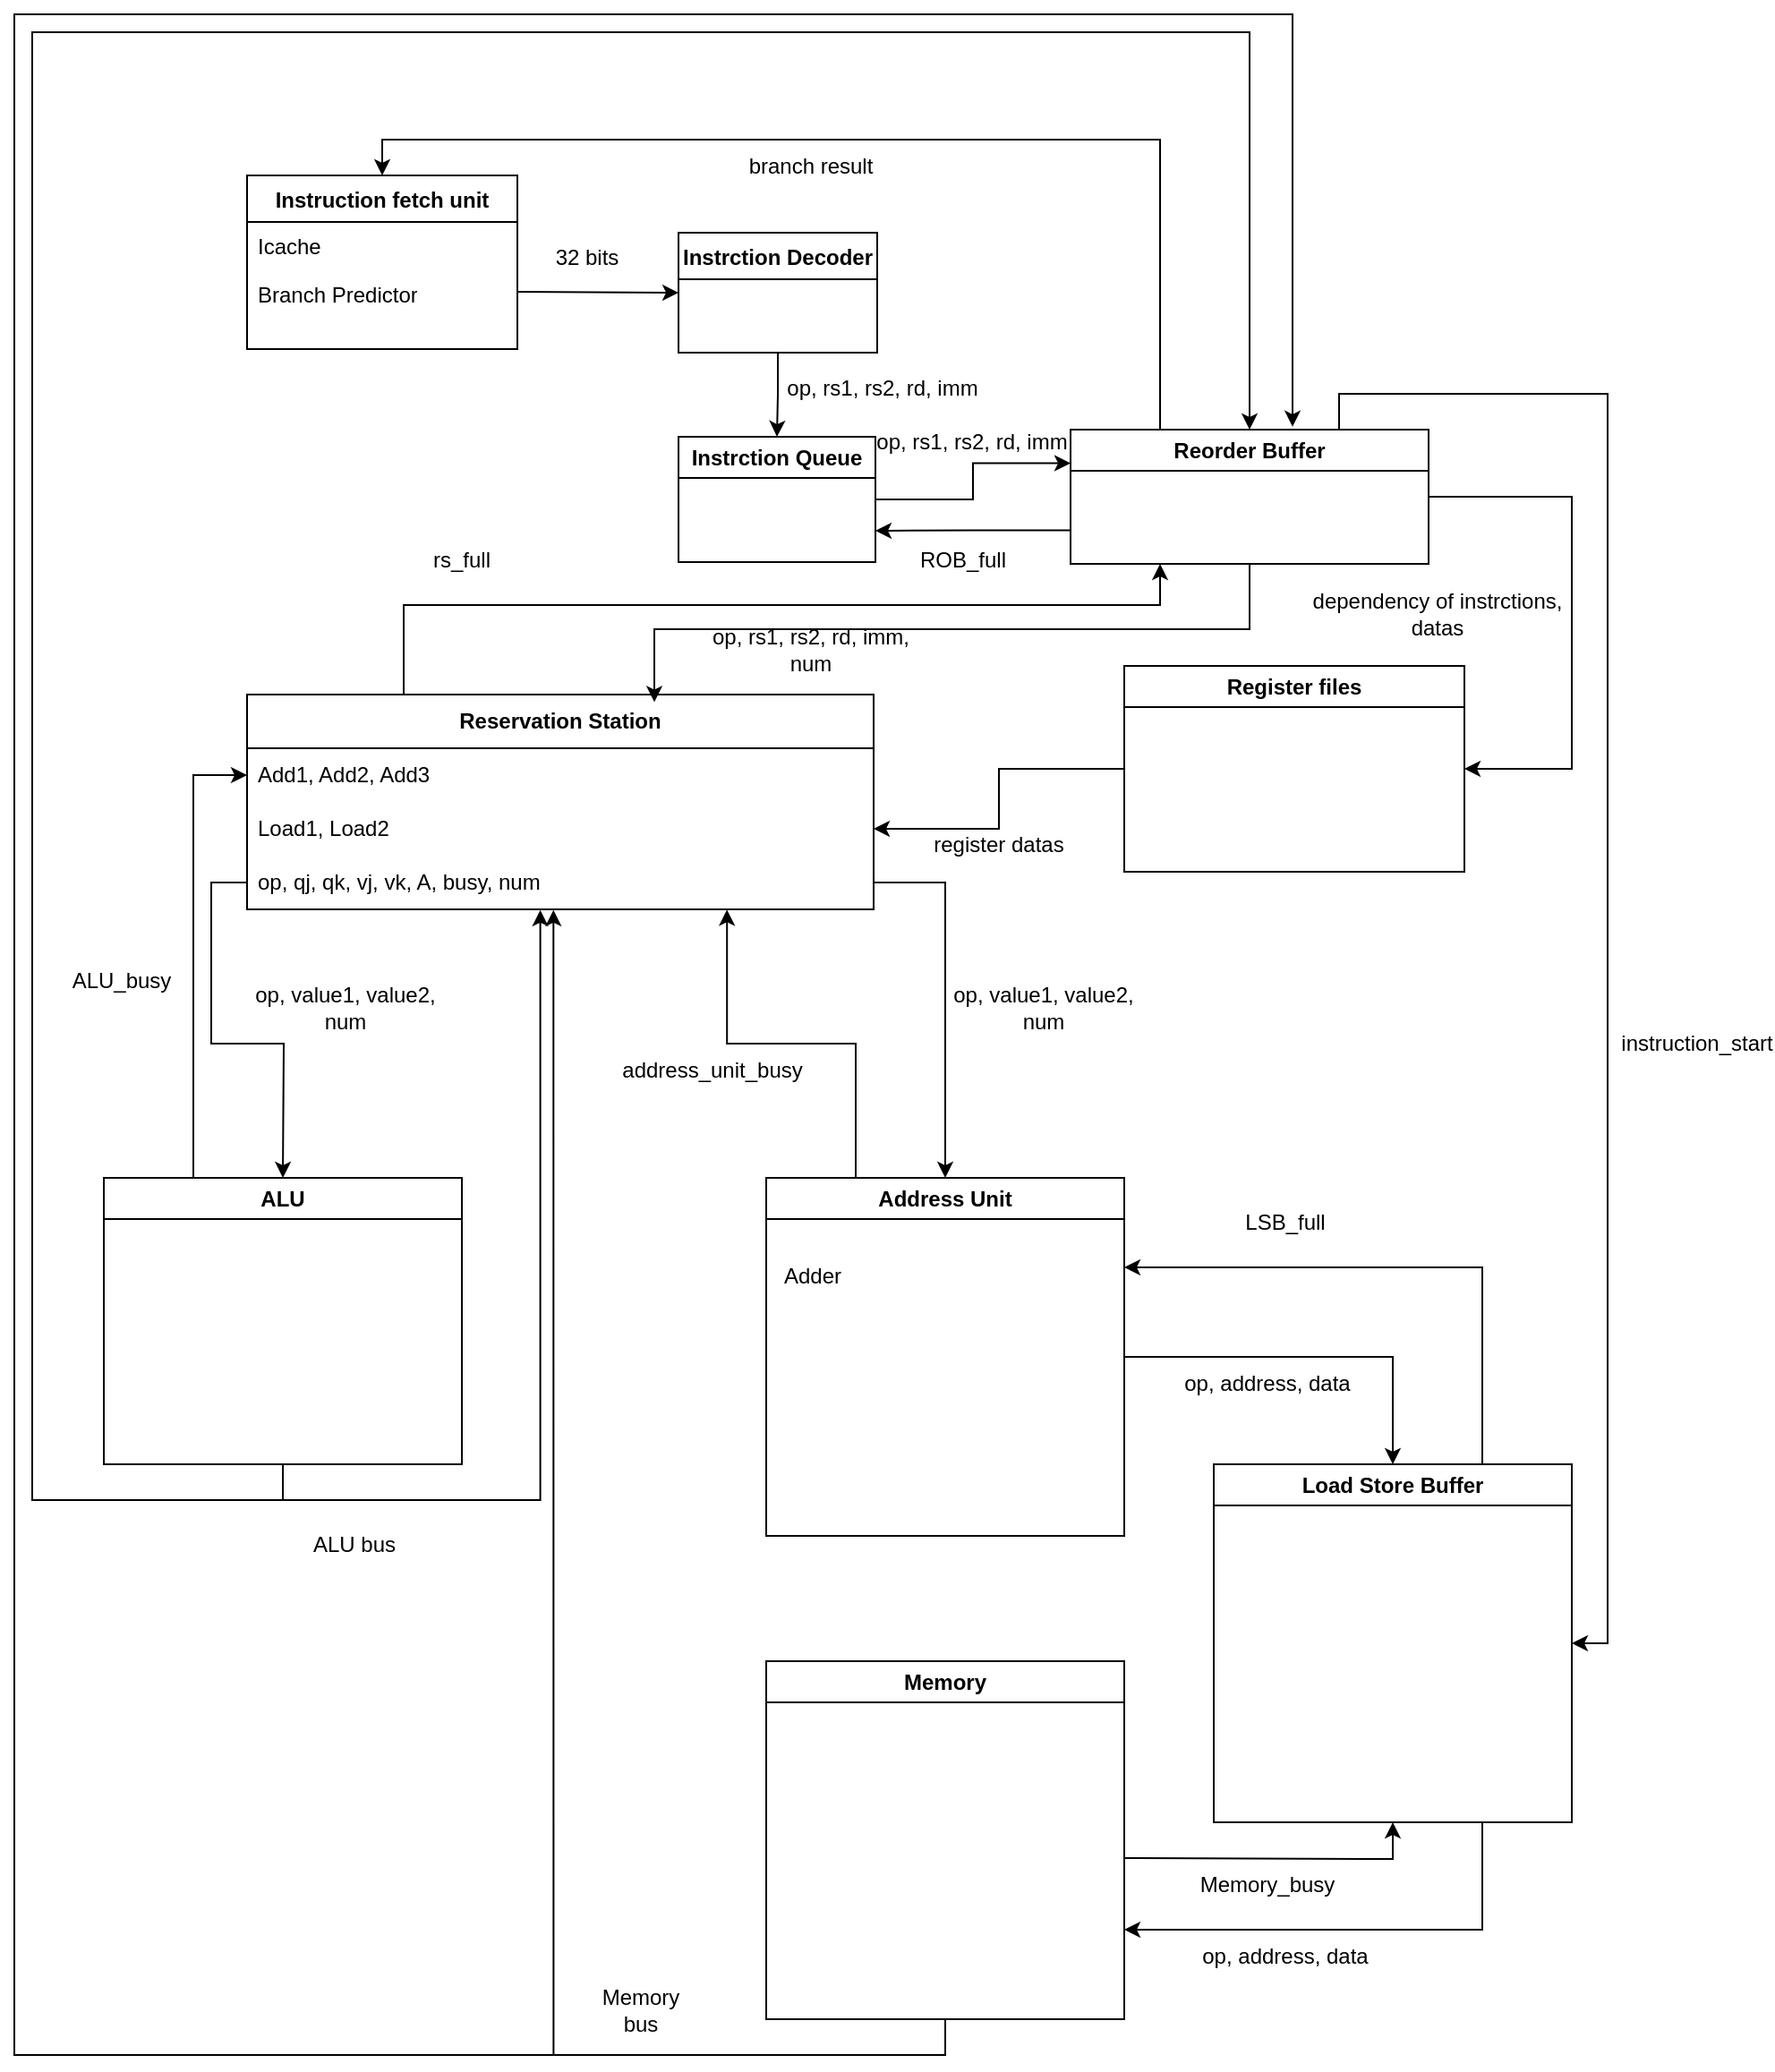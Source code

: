 <mxfile version="24.7.17">
  <diagram id="C5RBs43oDa-KdzZeNtuy" name="Page-1">
    <mxGraphModel dx="1527" dy="446" grid="1" gridSize="10" guides="1" tooltips="1" connect="1" arrows="1" fold="1" page="1" pageScale="1" pageWidth="827" pageHeight="1169" math="0" shadow="0">
      <root>
        <mxCell id="WIyWlLk6GJQsqaUBKTNV-0" />
        <mxCell id="WIyWlLk6GJQsqaUBKTNV-1" parent="WIyWlLk6GJQsqaUBKTNV-0" />
        <mxCell id="zkfFHV4jXpPFQw0GAbJ--0" value="Instruction fetch unit" style="swimlane;fontStyle=1;align=center;verticalAlign=top;childLayout=stackLayout;horizontal=1;startSize=26;horizontalStack=0;resizeParent=1;resizeLast=0;collapsible=1;marginBottom=0;rounded=0;shadow=0;strokeWidth=1;" parent="WIyWlLk6GJQsqaUBKTNV-1" vertex="1">
          <mxGeometry x="80" y="120" width="151" height="97" as="geometry">
            <mxRectangle x="230" y="140" width="160" height="26" as="alternateBounds" />
          </mxGeometry>
        </mxCell>
        <mxCell id="zkfFHV4jXpPFQw0GAbJ--1" value="Icache" style="text;align=left;verticalAlign=top;spacingLeft=4;spacingRight=4;overflow=hidden;rotatable=0;points=[[0,0.5],[1,0.5]];portConstraint=eastwest;" parent="zkfFHV4jXpPFQw0GAbJ--0" vertex="1">
          <mxGeometry y="26" width="151" height="26" as="geometry" />
        </mxCell>
        <mxCell id="I8oz1Qrr4UXl-s0eu4xq-11" value="Branch Predictor" style="text;strokeColor=none;fillColor=none;align=left;verticalAlign=middle;spacingLeft=4;spacingRight=4;overflow=hidden;points=[[0,0.5],[1,0.5]];portConstraint=eastwest;rotatable=0;whiteSpace=wrap;html=1;" parent="zkfFHV4jXpPFQw0GAbJ--0" vertex="1">
          <mxGeometry y="52" width="151" height="30" as="geometry" />
        </mxCell>
        <mxCell id="yDn_GX-sSDP8hYulB9HW-13" style="edgeStyle=orthogonalEdgeStyle;rounded=0;orthogonalLoop=1;jettySize=auto;html=1;exitX=0.5;exitY=1;exitDx=0;exitDy=0;" parent="WIyWlLk6GJQsqaUBKTNV-1" source="yDn_GX-sSDP8hYulB9HW-1" target="yDn_GX-sSDP8hYulB9HW-12" edge="1">
          <mxGeometry relative="1" as="geometry" />
        </mxCell>
        <mxCell id="yDn_GX-sSDP8hYulB9HW-1" value="Instrction Decoder" style="swimlane;fontStyle=1;align=center;verticalAlign=top;childLayout=stackLayout;horizontal=1;startSize=26;horizontalStack=0;resizeParent=1;resizeLast=0;collapsible=1;marginBottom=0;rounded=0;shadow=0;strokeWidth=1;" parent="WIyWlLk6GJQsqaUBKTNV-1" vertex="1">
          <mxGeometry x="321" y="152" width="111" height="67" as="geometry">
            <mxRectangle x="230" y="140" width="160" height="26" as="alternateBounds" />
          </mxGeometry>
        </mxCell>
        <mxCell id="yDn_GX-sSDP8hYulB9HW-8" value="32 bits" style="text;html=1;align=center;verticalAlign=middle;whiteSpace=wrap;rounded=0;" parent="WIyWlLk6GJQsqaUBKTNV-1" vertex="1">
          <mxGeometry x="240" y="151" width="60" height="30" as="geometry" />
        </mxCell>
        <mxCell id="yDn_GX-sSDP8hYulB9HW-10" value="" style="edgeStyle=orthogonalEdgeStyle;rounded=0;orthogonalLoop=1;jettySize=auto;html=1;entryX=0;entryY=0.5;entryDx=0;entryDy=0;" parent="WIyWlLk6GJQsqaUBKTNV-1" target="yDn_GX-sSDP8hYulB9HW-1" edge="1">
          <mxGeometry relative="1" as="geometry">
            <mxPoint x="231" y="185" as="sourcePoint" />
          </mxGeometry>
        </mxCell>
        <mxCell id="I8oz1Qrr4UXl-s0eu4xq-2" style="edgeStyle=orthogonalEdgeStyle;rounded=0;orthogonalLoop=1;jettySize=auto;html=1;exitX=1;exitY=0.5;exitDx=0;exitDy=0;entryX=0;entryY=0.25;entryDx=0;entryDy=0;" parent="WIyWlLk6GJQsqaUBKTNV-1" source="yDn_GX-sSDP8hYulB9HW-12" target="I8oz1Qrr4UXl-s0eu4xq-0" edge="1">
          <mxGeometry relative="1" as="geometry" />
        </mxCell>
        <mxCell id="yDn_GX-sSDP8hYulB9HW-12" value="Instrction Queue" style="swimlane;whiteSpace=wrap;html=1;" parent="WIyWlLk6GJQsqaUBKTNV-1" vertex="1">
          <mxGeometry x="321" y="266" width="110" height="70" as="geometry" />
        </mxCell>
        <mxCell id="yDn_GX-sSDP8hYulB9HW-14" value="op, rs1, rs2, rd, imm" style="text;html=1;align=center;verticalAlign=middle;whiteSpace=wrap;rounded=0;" parent="WIyWlLk6GJQsqaUBKTNV-1" vertex="1">
          <mxGeometry x="370" y="224" width="130" height="30" as="geometry" />
        </mxCell>
        <mxCell id="I8oz1Qrr4UXl-s0eu4xq-7" style="edgeStyle=orthogonalEdgeStyle;rounded=0;orthogonalLoop=1;jettySize=auto;html=1;exitX=0.25;exitY=0;exitDx=0;exitDy=0;entryX=0.25;entryY=1;entryDx=0;entryDy=0;" parent="WIyWlLk6GJQsqaUBKTNV-1" source="yDn_GX-sSDP8hYulB9HW-16" target="I8oz1Qrr4UXl-s0eu4xq-0" edge="1">
          <mxGeometry relative="1" as="geometry">
            <Array as="points">
              <mxPoint x="168" y="360" />
              <mxPoint x="590" y="360" />
            </Array>
          </mxGeometry>
        </mxCell>
        <mxCell id="yDn_GX-sSDP8hYulB9HW-16" value="&lt;b&gt;Reservation Station&lt;/b&gt;" style="swimlane;fontStyle=0;childLayout=stackLayout;horizontal=1;startSize=30;horizontalStack=0;resizeParent=1;resizeParentMax=0;resizeLast=0;collapsible=1;marginBottom=0;whiteSpace=wrap;html=1;" parent="WIyWlLk6GJQsqaUBKTNV-1" vertex="1">
          <mxGeometry x="80" y="410" width="350" height="120" as="geometry" />
        </mxCell>
        <mxCell id="yDn_GX-sSDP8hYulB9HW-17" value="Add1, Add2, Add3" style="text;strokeColor=none;fillColor=none;align=left;verticalAlign=middle;spacingLeft=4;spacingRight=4;overflow=hidden;points=[[0,0.5],[1,0.5]];portConstraint=eastwest;rotatable=0;whiteSpace=wrap;html=1;" parent="yDn_GX-sSDP8hYulB9HW-16" vertex="1">
          <mxGeometry y="30" width="350" height="30" as="geometry" />
        </mxCell>
        <mxCell id="yDn_GX-sSDP8hYulB9HW-18" value="Load1, Load2" style="text;strokeColor=none;fillColor=none;align=left;verticalAlign=middle;spacingLeft=4;spacingRight=4;overflow=hidden;points=[[0,0.5],[1,0.5]];portConstraint=eastwest;rotatable=0;whiteSpace=wrap;html=1;" parent="yDn_GX-sSDP8hYulB9HW-16" vertex="1">
          <mxGeometry y="60" width="350" height="30" as="geometry" />
        </mxCell>
        <mxCell id="yDn_GX-sSDP8hYulB9HW-46" style="edgeStyle=orthogonalEdgeStyle;rounded=0;orthogonalLoop=1;jettySize=auto;html=1;exitX=0;exitY=0.5;exitDx=0;exitDy=0;" parent="yDn_GX-sSDP8hYulB9HW-16" source="yDn_GX-sSDP8hYulB9HW-19" edge="1">
          <mxGeometry relative="1" as="geometry">
            <mxPoint x="20.0" y="270" as="targetPoint" />
          </mxGeometry>
        </mxCell>
        <mxCell id="yDn_GX-sSDP8hYulB9HW-19" value="op, qj, qk, vj, vk, A, busy, num" style="text;strokeColor=none;fillColor=none;align=left;verticalAlign=middle;spacingLeft=4;spacingRight=4;overflow=hidden;points=[[0,0.5],[1,0.5]];portConstraint=eastwest;rotatable=0;whiteSpace=wrap;html=1;" parent="yDn_GX-sSDP8hYulB9HW-16" vertex="1">
          <mxGeometry y="90" width="350" height="30" as="geometry" />
        </mxCell>
        <mxCell id="yDn_GX-sSDP8hYulB9HW-24" value="op, rs1, rs2, rd, imm, num" style="text;html=1;align=center;verticalAlign=middle;whiteSpace=wrap;rounded=0;" parent="WIyWlLk6GJQsqaUBKTNV-1" vertex="1">
          <mxGeometry x="330" y="370" width="130" height="30" as="geometry" />
        </mxCell>
        <mxCell id="yDn_GX-sSDP8hYulB9HW-26" value="rs_full" style="text;html=1;align=center;verticalAlign=middle;whiteSpace=wrap;rounded=0;" parent="WIyWlLk6GJQsqaUBKTNV-1" vertex="1">
          <mxGeometry x="160" y="320" width="80" height="30" as="geometry" />
        </mxCell>
        <mxCell id="yDn_GX-sSDP8hYulB9HW-31" style="edgeStyle=orthogonalEdgeStyle;rounded=0;orthogonalLoop=1;jettySize=auto;html=1;exitX=0;exitY=0.5;exitDx=0;exitDy=0;entryX=1;entryY=0.5;entryDx=0;entryDy=0;" parent="WIyWlLk6GJQsqaUBKTNV-1" source="yDn_GX-sSDP8hYulB9HW-27" target="yDn_GX-sSDP8hYulB9HW-18" edge="1">
          <mxGeometry relative="1" as="geometry" />
        </mxCell>
        <mxCell id="yDn_GX-sSDP8hYulB9HW-27" value="Register files" style="swimlane;whiteSpace=wrap;html=1;" parent="WIyWlLk6GJQsqaUBKTNV-1" vertex="1">
          <mxGeometry x="570" y="394" width="190" height="115" as="geometry" />
        </mxCell>
        <mxCell id="yDn_GX-sSDP8hYulB9HW-39" value="register datas" style="text;html=1;align=center;verticalAlign=middle;whiteSpace=wrap;rounded=0;" parent="WIyWlLk6GJQsqaUBKTNV-1" vertex="1">
          <mxGeometry x="450" y="479" width="100" height="30" as="geometry" />
        </mxCell>
        <mxCell id="yDn_GX-sSDP8hYulB9HW-40" value="dependency of instrctions,&lt;div&gt;datas&lt;/div&gt;" style="text;html=1;align=center;verticalAlign=middle;whiteSpace=wrap;rounded=0;" parent="WIyWlLk6GJQsqaUBKTNV-1" vertex="1">
          <mxGeometry x="670" y="350" width="150" height="30" as="geometry" />
        </mxCell>
        <mxCell id="yDn_GX-sSDP8hYulB9HW-50" style="edgeStyle=orthogonalEdgeStyle;rounded=0;orthogonalLoop=1;jettySize=auto;html=1;exitX=0.25;exitY=0;exitDx=0;exitDy=0;entryX=0;entryY=0.5;entryDx=0;entryDy=0;" parent="WIyWlLk6GJQsqaUBKTNV-1" source="yDn_GX-sSDP8hYulB9HW-47" target="yDn_GX-sSDP8hYulB9HW-17" edge="1">
          <mxGeometry relative="1" as="geometry" />
        </mxCell>
        <mxCell id="I8oz1Qrr4UXl-s0eu4xq-9" style="edgeStyle=orthogonalEdgeStyle;rounded=0;orthogonalLoop=1;jettySize=auto;html=1;exitX=0.5;exitY=1;exitDx=0;exitDy=0;entryX=0.5;entryY=0;entryDx=0;entryDy=0;" parent="WIyWlLk6GJQsqaUBKTNV-1" source="yDn_GX-sSDP8hYulB9HW-47" target="I8oz1Qrr4UXl-s0eu4xq-0" edge="1">
          <mxGeometry relative="1" as="geometry">
            <Array as="points">
              <mxPoint x="100" y="860" />
              <mxPoint x="-40" y="860" />
              <mxPoint x="-40" y="40" />
              <mxPoint x="640" y="40" />
            </Array>
          </mxGeometry>
        </mxCell>
        <mxCell id="yDn_GX-sSDP8hYulB9HW-47" value="ALU" style="swimlane;whiteSpace=wrap;html=1;" parent="WIyWlLk6GJQsqaUBKTNV-1" vertex="1">
          <mxGeometry y="680" width="200" height="160" as="geometry" />
        </mxCell>
        <mxCell id="yDn_GX-sSDP8hYulB9HW-48" value="op, value1, value2, num" style="text;html=1;align=center;verticalAlign=middle;whiteSpace=wrap;rounded=0;" parent="WIyWlLk6GJQsqaUBKTNV-1" vertex="1">
          <mxGeometry x="80" y="570" width="110" height="30" as="geometry" />
        </mxCell>
        <mxCell id="yDn_GX-sSDP8hYulB9HW-51" value="ALU_busy" style="text;html=1;align=center;verticalAlign=middle;whiteSpace=wrap;rounded=0;" parent="WIyWlLk6GJQsqaUBKTNV-1" vertex="1">
          <mxGeometry x="-20" y="540" width="60" height="60" as="geometry" />
        </mxCell>
        <mxCell id="yDn_GX-sSDP8hYulB9HW-54" style="edgeStyle=orthogonalEdgeStyle;rounded=0;orthogonalLoop=1;jettySize=auto;html=1;exitX=0.25;exitY=0;exitDx=0;exitDy=0;entryX=0.766;entryY=1.006;entryDx=0;entryDy=0;entryPerimeter=0;" parent="WIyWlLk6GJQsqaUBKTNV-1" source="yDn_GX-sSDP8hYulB9HW-52" target="yDn_GX-sSDP8hYulB9HW-19" edge="1">
          <mxGeometry relative="1" as="geometry">
            <mxPoint x="350" y="540" as="targetPoint" />
          </mxGeometry>
        </mxCell>
        <mxCell id="yDn_GX-sSDP8hYulB9HW-59" style="edgeStyle=orthogonalEdgeStyle;rounded=0;orthogonalLoop=1;jettySize=auto;html=1;entryX=0.5;entryY=0;entryDx=0;entryDy=0;exitX=1;exitY=0.5;exitDx=0;exitDy=0;" parent="WIyWlLk6GJQsqaUBKTNV-1" source="yDn_GX-sSDP8hYulB9HW-52" target="I8oz1Qrr4UXl-s0eu4xq-16" edge="1">
          <mxGeometry relative="1" as="geometry">
            <mxPoint x="570" y="820" as="sourcePoint" />
          </mxGeometry>
        </mxCell>
        <mxCell id="yDn_GX-sSDP8hYulB9HW-52" value="Address Unit" style="swimlane;whiteSpace=wrap;html=1;" parent="WIyWlLk6GJQsqaUBKTNV-1" vertex="1">
          <mxGeometry x="370" y="680" width="200" height="200" as="geometry" />
        </mxCell>
        <mxCell id="yDn_GX-sSDP8hYulB9HW-57" value="Adder" style="text;strokeColor=none;fillColor=none;align=left;verticalAlign=middle;spacingLeft=4;spacingRight=4;overflow=hidden;points=[[0,0.5],[1,0.5]];portConstraint=eastwest;rotatable=0;whiteSpace=wrap;html=1;" parent="yDn_GX-sSDP8hYulB9HW-52" vertex="1">
          <mxGeometry x="4" y="40" width="80" height="30" as="geometry" />
        </mxCell>
        <mxCell id="yDn_GX-sSDP8hYulB9HW-53" style="edgeStyle=orthogonalEdgeStyle;rounded=0;orthogonalLoop=1;jettySize=auto;html=1;exitX=1;exitY=0.5;exitDx=0;exitDy=0;entryX=0.5;entryY=0;entryDx=0;entryDy=0;" parent="WIyWlLk6GJQsqaUBKTNV-1" source="yDn_GX-sSDP8hYulB9HW-19" target="yDn_GX-sSDP8hYulB9HW-52" edge="1">
          <mxGeometry relative="1" as="geometry" />
        </mxCell>
        <mxCell id="yDn_GX-sSDP8hYulB9HW-55" value="op, value1, value2, num" style="text;html=1;align=center;verticalAlign=middle;whiteSpace=wrap;rounded=0;" parent="WIyWlLk6GJQsqaUBKTNV-1" vertex="1">
          <mxGeometry x="470" y="570" width="110" height="30" as="geometry" />
        </mxCell>
        <mxCell id="yDn_GX-sSDP8hYulB9HW-56" value="address_unit_busy" style="text;html=1;align=center;verticalAlign=middle;whiteSpace=wrap;rounded=0;" parent="WIyWlLk6GJQsqaUBKTNV-1" vertex="1">
          <mxGeometry x="310" y="590" width="60" height="60" as="geometry" />
        </mxCell>
        <mxCell id="yDn_GX-sSDP8hYulB9HW-60" style="edgeStyle=orthogonalEdgeStyle;rounded=0;orthogonalLoop=1;jettySize=auto;html=1;entryX=0.5;entryY=1;entryDx=0;entryDy=0;" parent="WIyWlLk6GJQsqaUBKTNV-1" target="I8oz1Qrr4UXl-s0eu4xq-16" edge="1">
          <mxGeometry relative="1" as="geometry">
            <mxPoint x="570" y="1060" as="sourcePoint" />
          </mxGeometry>
        </mxCell>
        <mxCell id="I8oz1Qrr4UXl-s0eu4xq-10" style="edgeStyle=orthogonalEdgeStyle;rounded=0;orthogonalLoop=1;jettySize=auto;html=1;exitX=0.5;exitY=1;exitDx=0;exitDy=0;entryX=0.618;entryY=-0.021;entryDx=0;entryDy=0;entryPerimeter=0;" parent="WIyWlLk6GJQsqaUBKTNV-1" source="yDn_GX-sSDP8hYulB9HW-58" target="I8oz1Qrr4UXl-s0eu4xq-0" edge="1">
          <mxGeometry relative="1" as="geometry">
            <Array as="points">
              <mxPoint x="470" y="1170" />
              <mxPoint x="-50" y="1170" />
              <mxPoint x="-50" y="30" />
              <mxPoint x="664" y="30" />
              <mxPoint x="664" y="260" />
            </Array>
          </mxGeometry>
        </mxCell>
        <mxCell id="yDn_GX-sSDP8hYulB9HW-58" value="Memory" style="swimlane;whiteSpace=wrap;html=1;" parent="WIyWlLk6GJQsqaUBKTNV-1" vertex="1">
          <mxGeometry x="370" y="950" width="200" height="200" as="geometry" />
        </mxCell>
        <mxCell id="yDn_GX-sSDP8hYulB9HW-61" value="Memory_busy" style="text;html=1;align=center;verticalAlign=middle;whiteSpace=wrap;rounded=0;" parent="WIyWlLk6GJQsqaUBKTNV-1" vertex="1">
          <mxGeometry x="620" y="1060" width="60" height="30" as="geometry" />
        </mxCell>
        <mxCell id="yDn_GX-sSDP8hYulB9HW-64" value="op, address, data" style="text;html=1;align=center;verticalAlign=middle;whiteSpace=wrap;rounded=0;" parent="WIyWlLk6GJQsqaUBKTNV-1" vertex="1">
          <mxGeometry x="590" y="780" width="120" height="30" as="geometry" />
        </mxCell>
        <mxCell id="yDn_GX-sSDP8hYulB9HW-66" style="edgeStyle=orthogonalEdgeStyle;rounded=0;orthogonalLoop=1;jettySize=auto;html=1;exitX=0.5;exitY=1;exitDx=0;exitDy=0;entryX=0.468;entryY=1.013;entryDx=0;entryDy=0;entryPerimeter=0;" parent="WIyWlLk6GJQsqaUBKTNV-1" source="yDn_GX-sSDP8hYulB9HW-47" target="yDn_GX-sSDP8hYulB9HW-19" edge="1">
          <mxGeometry relative="1" as="geometry" />
        </mxCell>
        <mxCell id="yDn_GX-sSDP8hYulB9HW-67" value="ALU bus" style="text;html=1;align=center;verticalAlign=middle;whiteSpace=wrap;rounded=0;" parent="WIyWlLk6GJQsqaUBKTNV-1" vertex="1">
          <mxGeometry x="110" y="870" width="60" height="30" as="geometry" />
        </mxCell>
        <mxCell id="yDn_GX-sSDP8hYulB9HW-70" style="edgeStyle=orthogonalEdgeStyle;rounded=0;orthogonalLoop=1;jettySize=auto;html=1;exitX=0.5;exitY=1;exitDx=0;exitDy=0;entryX=0.489;entryY=1.013;entryDx=0;entryDy=0;entryPerimeter=0;" parent="WIyWlLk6GJQsqaUBKTNV-1" source="yDn_GX-sSDP8hYulB9HW-58" target="yDn_GX-sSDP8hYulB9HW-19" edge="1">
          <mxGeometry relative="1" as="geometry" />
        </mxCell>
        <mxCell id="yDn_GX-sSDP8hYulB9HW-73" value="Memory bus" style="text;html=1;align=center;verticalAlign=middle;whiteSpace=wrap;rounded=0;" parent="WIyWlLk6GJQsqaUBKTNV-1" vertex="1">
          <mxGeometry x="270" y="1130" width="60" height="30" as="geometry" />
        </mxCell>
        <mxCell id="I8oz1Qrr4UXl-s0eu4xq-4" style="edgeStyle=orthogonalEdgeStyle;rounded=0;orthogonalLoop=1;jettySize=auto;html=1;exitX=0;exitY=0.75;exitDx=0;exitDy=0;entryX=1;entryY=0.75;entryDx=0;entryDy=0;" parent="WIyWlLk6GJQsqaUBKTNV-1" source="I8oz1Qrr4UXl-s0eu4xq-0" target="yDn_GX-sSDP8hYulB9HW-12" edge="1">
          <mxGeometry relative="1" as="geometry" />
        </mxCell>
        <mxCell id="I8oz1Qrr4UXl-s0eu4xq-8" style="edgeStyle=orthogonalEdgeStyle;rounded=0;orthogonalLoop=1;jettySize=auto;html=1;exitX=1;exitY=0.5;exitDx=0;exitDy=0;entryX=1;entryY=0.5;entryDx=0;entryDy=0;" parent="WIyWlLk6GJQsqaUBKTNV-1" source="I8oz1Qrr4UXl-s0eu4xq-0" target="yDn_GX-sSDP8hYulB9HW-27" edge="1">
          <mxGeometry relative="1" as="geometry">
            <Array as="points">
              <mxPoint x="820" y="300" />
              <mxPoint x="820" y="452" />
            </Array>
          </mxGeometry>
        </mxCell>
        <mxCell id="I8oz1Qrr4UXl-s0eu4xq-21" style="edgeStyle=orthogonalEdgeStyle;rounded=0;orthogonalLoop=1;jettySize=auto;html=1;exitX=0.75;exitY=0;exitDx=0;exitDy=0;entryX=1;entryY=0.5;entryDx=0;entryDy=0;" parent="WIyWlLk6GJQsqaUBKTNV-1" source="I8oz1Qrr4UXl-s0eu4xq-0" target="I8oz1Qrr4UXl-s0eu4xq-16" edge="1">
          <mxGeometry relative="1" as="geometry" />
        </mxCell>
        <mxCell id="X5I_KVCLzEXbJ1__TevF-0" style="edgeStyle=orthogonalEdgeStyle;rounded=0;orthogonalLoop=1;jettySize=auto;html=1;exitX=0.25;exitY=0;exitDx=0;exitDy=0;entryX=0.5;entryY=0;entryDx=0;entryDy=0;" edge="1" parent="WIyWlLk6GJQsqaUBKTNV-1" source="I8oz1Qrr4UXl-s0eu4xq-0" target="zkfFHV4jXpPFQw0GAbJ--0">
          <mxGeometry relative="1" as="geometry" />
        </mxCell>
        <mxCell id="I8oz1Qrr4UXl-s0eu4xq-0" value="Reorder Buffer" style="swimlane;whiteSpace=wrap;html=1;" parent="WIyWlLk6GJQsqaUBKTNV-1" vertex="1">
          <mxGeometry x="540" y="262" width="200" height="75" as="geometry" />
        </mxCell>
        <mxCell id="I8oz1Qrr4UXl-s0eu4xq-3" value="op, rs1, rs2, rd, imm" style="text;html=1;align=center;verticalAlign=middle;whiteSpace=wrap;rounded=0;" parent="WIyWlLk6GJQsqaUBKTNV-1" vertex="1">
          <mxGeometry x="430" y="254" width="110" height="30" as="geometry" />
        </mxCell>
        <mxCell id="I8oz1Qrr4UXl-s0eu4xq-5" value="ROB_full" style="text;html=1;align=center;verticalAlign=middle;whiteSpace=wrap;rounded=0;" parent="WIyWlLk6GJQsqaUBKTNV-1" vertex="1">
          <mxGeometry x="450" y="320" width="60" height="30" as="geometry" />
        </mxCell>
        <mxCell id="I8oz1Qrr4UXl-s0eu4xq-6" style="edgeStyle=orthogonalEdgeStyle;rounded=0;orthogonalLoop=1;jettySize=auto;html=1;exitX=0.5;exitY=1;exitDx=0;exitDy=0;entryX=0.65;entryY=0.035;entryDx=0;entryDy=0;entryPerimeter=0;" parent="WIyWlLk6GJQsqaUBKTNV-1" source="I8oz1Qrr4UXl-s0eu4xq-0" target="yDn_GX-sSDP8hYulB9HW-16" edge="1">
          <mxGeometry relative="1" as="geometry" />
        </mxCell>
        <mxCell id="I8oz1Qrr4UXl-s0eu4xq-17" style="edgeStyle=orthogonalEdgeStyle;rounded=0;orthogonalLoop=1;jettySize=auto;html=1;exitX=0.75;exitY=1;exitDx=0;exitDy=0;entryX=1;entryY=0.75;entryDx=0;entryDy=0;" parent="WIyWlLk6GJQsqaUBKTNV-1" source="I8oz1Qrr4UXl-s0eu4xq-16" target="yDn_GX-sSDP8hYulB9HW-58" edge="1">
          <mxGeometry relative="1" as="geometry" />
        </mxCell>
        <mxCell id="I8oz1Qrr4UXl-s0eu4xq-19" style="edgeStyle=orthogonalEdgeStyle;rounded=0;orthogonalLoop=1;jettySize=auto;html=1;exitX=0.75;exitY=0;exitDx=0;exitDy=0;entryX=1;entryY=0.25;entryDx=0;entryDy=0;" parent="WIyWlLk6GJQsqaUBKTNV-1" source="I8oz1Qrr4UXl-s0eu4xq-16" target="yDn_GX-sSDP8hYulB9HW-52" edge="1">
          <mxGeometry relative="1" as="geometry" />
        </mxCell>
        <mxCell id="I8oz1Qrr4UXl-s0eu4xq-16" value="Load Store Buffer" style="swimlane;whiteSpace=wrap;html=1;" parent="WIyWlLk6GJQsqaUBKTNV-1" vertex="1">
          <mxGeometry x="620" y="840" width="200" height="200" as="geometry" />
        </mxCell>
        <mxCell id="I8oz1Qrr4UXl-s0eu4xq-18" value="op, address, data" style="text;html=1;align=center;verticalAlign=middle;whiteSpace=wrap;rounded=0;" parent="WIyWlLk6GJQsqaUBKTNV-1" vertex="1">
          <mxGeometry x="600" y="1100" width="120" height="30" as="geometry" />
        </mxCell>
        <mxCell id="I8oz1Qrr4UXl-s0eu4xq-20" value="LSB_full" style="text;html=1;align=center;verticalAlign=middle;whiteSpace=wrap;rounded=0;" parent="WIyWlLk6GJQsqaUBKTNV-1" vertex="1">
          <mxGeometry x="630" y="690" width="60" height="30" as="geometry" />
        </mxCell>
        <mxCell id="I8oz1Qrr4UXl-s0eu4xq-22" value="instruction_start" style="text;html=1;align=center;verticalAlign=middle;whiteSpace=wrap;rounded=0;" parent="WIyWlLk6GJQsqaUBKTNV-1" vertex="1">
          <mxGeometry x="860" y="590" width="60" height="30" as="geometry" />
        </mxCell>
        <mxCell id="X5I_KVCLzEXbJ1__TevF-1" value="branch result" style="text;html=1;align=center;verticalAlign=middle;whiteSpace=wrap;rounded=0;" vertex="1" parent="WIyWlLk6GJQsqaUBKTNV-1">
          <mxGeometry x="340" y="100" width="110" height="30" as="geometry" />
        </mxCell>
      </root>
    </mxGraphModel>
  </diagram>
</mxfile>
